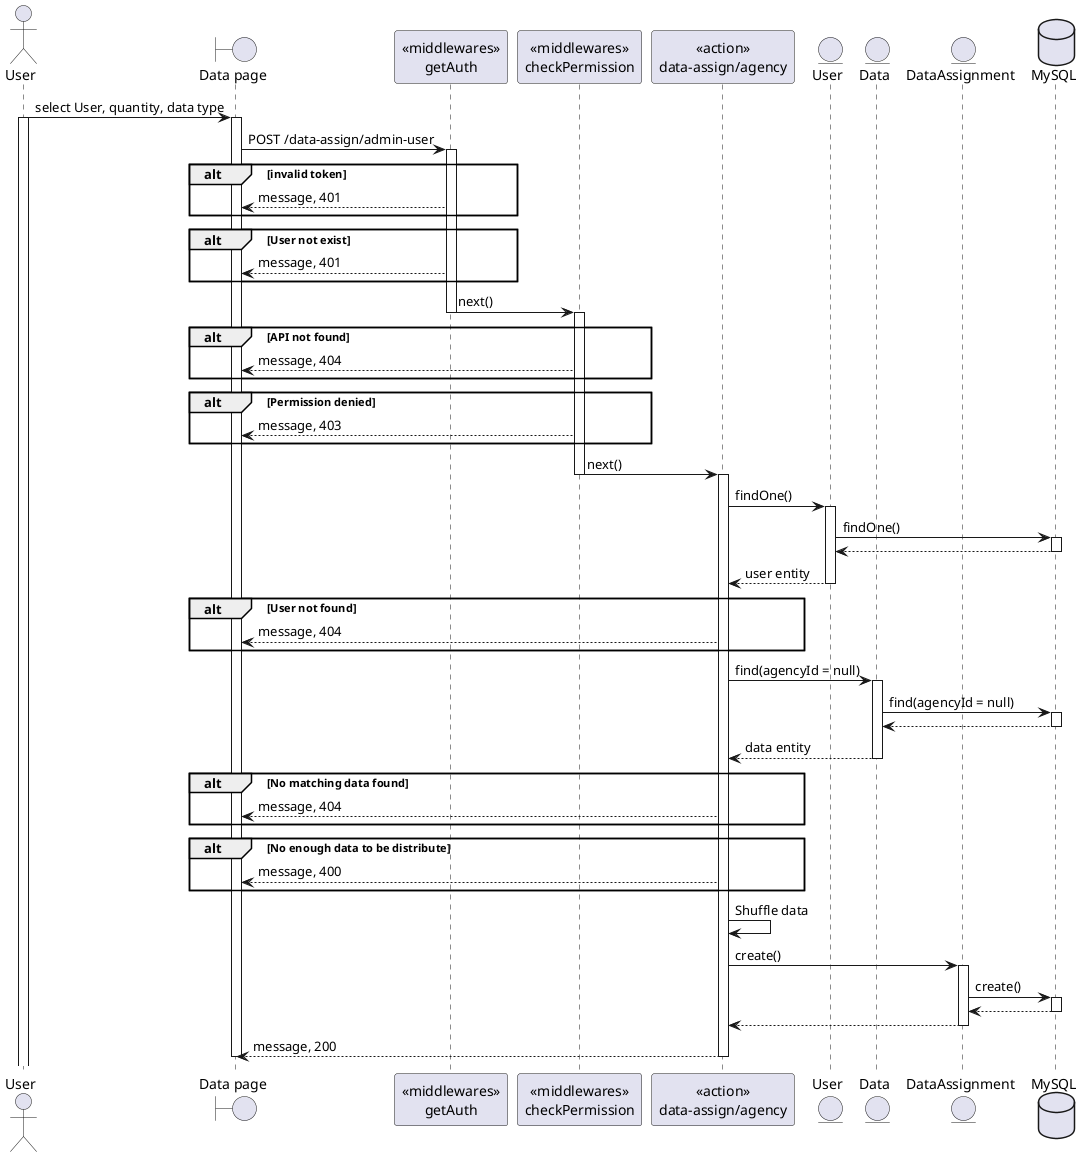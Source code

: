 @startuml
actor User
boundary "Data page" as Client
participant "<<middlewares>>\ngetAuth" as mid1
participant "<<middlewares>>\ncheckPermission" as mid2
participant "<<action>>\ndata-assign/agency" as Controller
entity "User" as Model1
entity "Data" as Model2
entity "DataAssignment" as Model3

database "MySQL" as DB

User -> Client: select User, quantity, data type
activate User
activate Client
Client -> mid1: POST /data-assign/admin-user
activate mid1
alt invalid token
    mid1 --> Client: message, 401
end
alt User not exist
    mid1 --> Client: message, 401
end
mid1 -> mid2: next()
deactivate mid1
activate mid2
alt API not found
    mid2 --> Client: message, 404
end
alt Permission denied
    mid2 --> Client: message, 403
end
mid2 -> Controller: next()
deactivate mid2
activate Controller

Controller -> Model1: findOne()
activate Model1
Model1 -> DB: findOne()
activate DB
DB --> Model1
deactivate DB
Model1 --> Controller: user entity
deactivate Model1
alt User not found
    Controller --> Client: message, 404
end
Controller -> Model2: find(agencyId = null)
activate Model2
Model2 -> DB: find(agencyId = null)
activate DB
DB --> Model2
deactivate DB
Model2 --> Controller: data entity
deactivate Model2
alt No matching data found
    Controller --> Client: message, 404
end
alt No enough data to be distribute
    Controller --> Client: message, 400
end
Controller -> Controller: Shuffle data
Controller -> Model3: create()
activate Model3
Model3 -> DB: create()
activate DB
DB --> Model3
deactivate DB
Model3 --> Controller
deactivate Model3
Controller --> Client: message, 200
deactivate Controller
deactivate Client

@enduml

